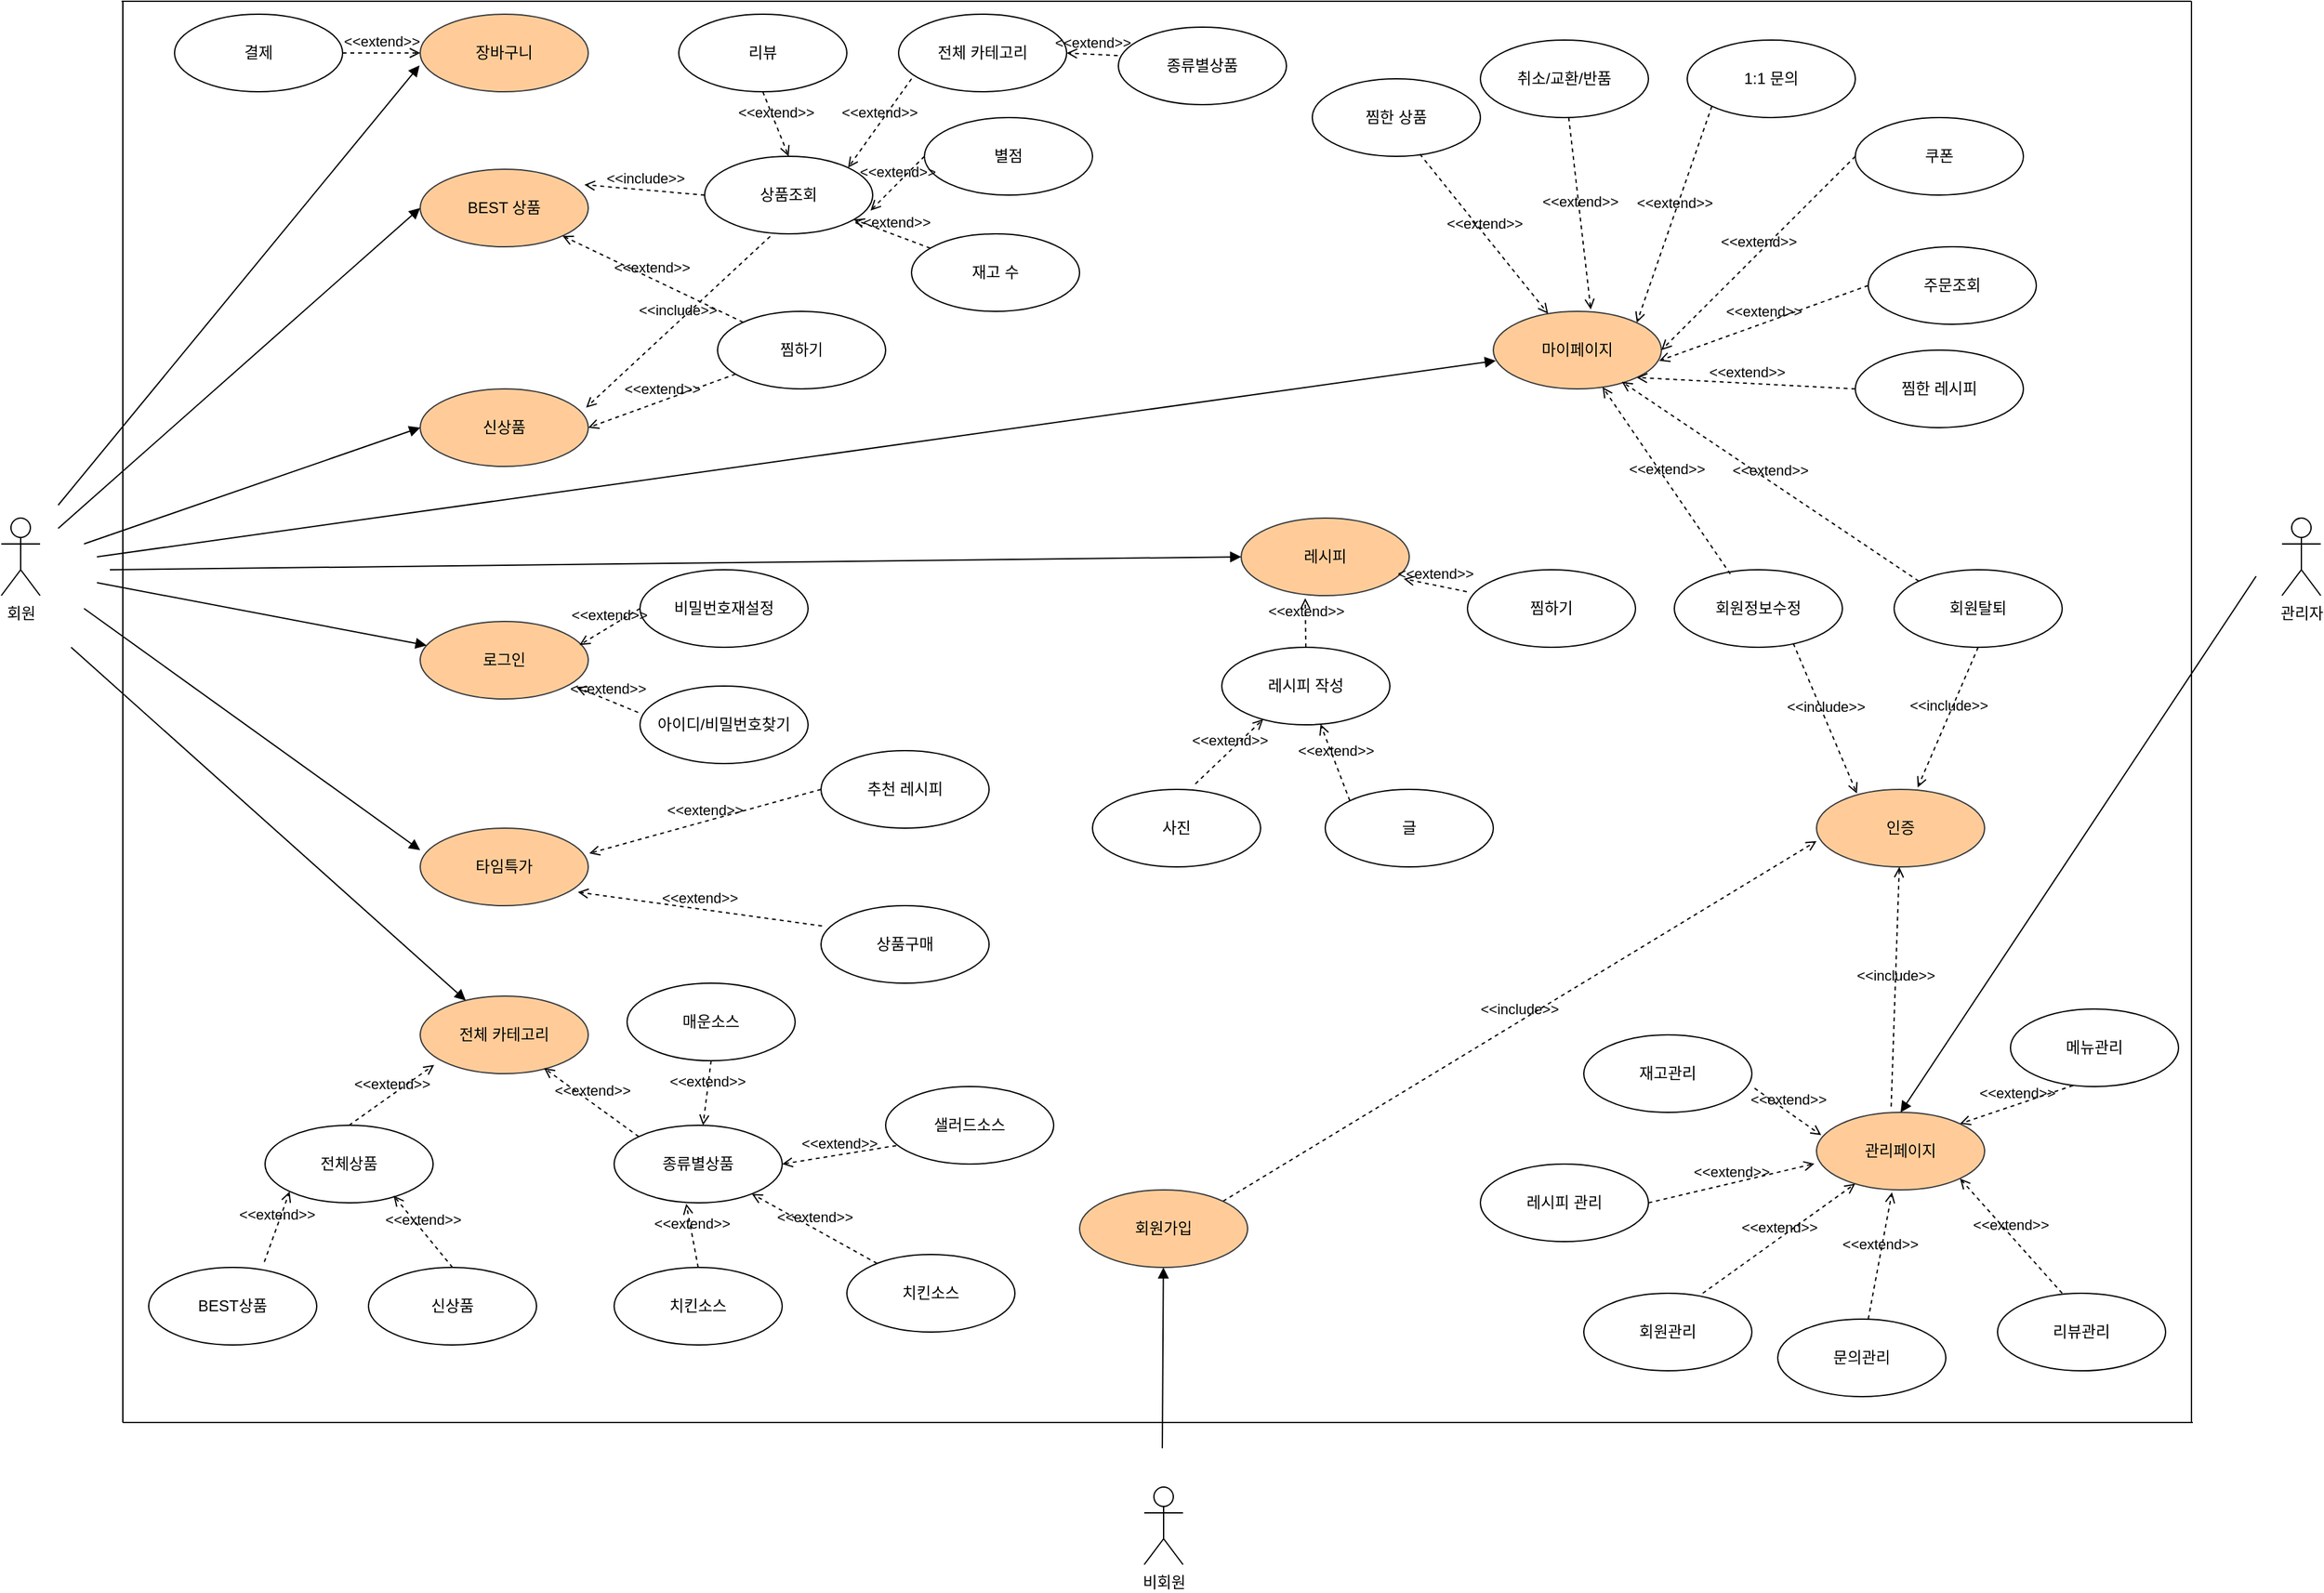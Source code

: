 <mxfile version="23.1.5" type="github">
  <diagram name="페이지-1" id="9ob2D2m0oYJiq9KtMYp7">
    <mxGraphModel dx="2093" dy="933" grid="1" gridSize="10" guides="1" tooltips="1" connect="1" arrows="1" fold="1" page="1" pageScale="1" pageWidth="2339" pageHeight="3300" math="0" shadow="0">
      <root>
        <mxCell id="0" />
        <mxCell id="1" parent="0" />
        <mxCell id="CmiY-KdzdTDGeGZKOpqu-1" value="회원&lt;div&gt;&lt;br/&gt;&lt;/div&gt;" style="shape=umlActor;verticalLabelPosition=bottom;verticalAlign=top;html=1;outlineConnect=0;" parent="1" vertex="1">
          <mxGeometry x="146" y="550" width="30" height="60" as="geometry" />
        </mxCell>
        <mxCell id="CmiY-KdzdTDGeGZKOpqu-4" value="관리자" style="shape=umlActor;verticalLabelPosition=bottom;verticalAlign=top;html=1;outlineConnect=0;" parent="1" vertex="1">
          <mxGeometry x="1910" y="550" width="30" height="60" as="geometry" />
        </mxCell>
        <mxCell id="CmiY-KdzdTDGeGZKOpqu-15" value="로그인" style="ellipse;whiteSpace=wrap;html=1;fillColor=#ffcc99;strokeColor=#36393d;" parent="1" vertex="1">
          <mxGeometry x="470" y="630" width="130" height="60" as="geometry" />
        </mxCell>
        <mxCell id="CmiY-KdzdTDGeGZKOpqu-17" value="타임특가" style="ellipse;whiteSpace=wrap;html=1;fillColor=#ffcc99;strokeColor=#36393d;" parent="1" vertex="1">
          <mxGeometry x="470" y="790" width="130" height="60" as="geometry" />
        </mxCell>
        <mxCell id="CmiY-KdzdTDGeGZKOpqu-18" value="전체 카테고리" style="ellipse;whiteSpace=wrap;html=1;fillColor=#ffcc99;strokeColor=#36393d;" parent="1" vertex="1">
          <mxGeometry x="470" y="920" width="130" height="60" as="geometry" />
        </mxCell>
        <mxCell id="CmiY-KdzdTDGeGZKOpqu-19" value="BEST 상품" style="ellipse;whiteSpace=wrap;html=1;fillColor=#ffcc99;strokeColor=#36393d;" parent="1" vertex="1">
          <mxGeometry x="470" y="280" width="130" height="60" as="geometry" />
        </mxCell>
        <mxCell id="CmiY-KdzdTDGeGZKOpqu-20" value="신상품" style="ellipse;whiteSpace=wrap;html=1;fillColor=#ffcc99;strokeColor=#36393d;" parent="1" vertex="1">
          <mxGeometry x="470" y="450" width="130" height="60" as="geometry" />
        </mxCell>
        <mxCell id="CmiY-KdzdTDGeGZKOpqu-23" value="아이디/비밀번호찾기" style="ellipse;whiteSpace=wrap;html=1;" parent="1" vertex="1">
          <mxGeometry x="640" y="680" width="130" height="60" as="geometry" />
        </mxCell>
        <mxCell id="CmiY-KdzdTDGeGZKOpqu-25" value="비밀번호재설정" style="ellipse;whiteSpace=wrap;html=1;" parent="1" vertex="1">
          <mxGeometry x="640" y="590" width="130" height="60" as="geometry" />
        </mxCell>
        <mxCell id="CmiY-KdzdTDGeGZKOpqu-29" value="" style="endArrow=none;html=1;rounded=0;" parent="1" edge="1">
          <mxGeometry width="50" height="50" relative="1" as="geometry">
            <mxPoint x="240" y="1250" as="sourcePoint" />
            <mxPoint x="240" y="150" as="targetPoint" />
          </mxGeometry>
        </mxCell>
        <mxCell id="CmiY-KdzdTDGeGZKOpqu-30" value="" style="endArrow=none;html=1;rounded=0;" parent="1" edge="1">
          <mxGeometry width="50" height="50" relative="1" as="geometry">
            <mxPoint x="239" y="150" as="sourcePoint" />
            <mxPoint x="1840" y="150" as="targetPoint" />
          </mxGeometry>
        </mxCell>
        <mxCell id="CmiY-KdzdTDGeGZKOpqu-31" value="" style="endArrow=none;html=1;rounded=0;" parent="1" edge="1">
          <mxGeometry width="50" height="50" relative="1" as="geometry">
            <mxPoint x="240" y="1250" as="sourcePoint" />
            <mxPoint x="1841" y="1250" as="targetPoint" />
          </mxGeometry>
        </mxCell>
        <mxCell id="CmiY-KdzdTDGeGZKOpqu-32" value="" style="endArrow=none;html=1;rounded=0;" parent="1" edge="1">
          <mxGeometry width="50" height="50" relative="1" as="geometry">
            <mxPoint x="1840" y="1250" as="sourcePoint" />
            <mxPoint x="1840" y="150" as="targetPoint" />
          </mxGeometry>
        </mxCell>
        <mxCell id="CmiY-KdzdTDGeGZKOpqu-44" value="" style="html=1;verticalAlign=bottom;labelBackgroundColor=none;endArrow=block;endFill=1;rounded=0;" parent="1" target="CmiY-KdzdTDGeGZKOpqu-15" edge="1">
          <mxGeometry width="160" relative="1" as="geometry">
            <mxPoint x="220" y="600" as="sourcePoint" />
            <mxPoint x="336" y="579.41" as="targetPoint" />
          </mxGeometry>
        </mxCell>
        <mxCell id="CmiY-KdzdTDGeGZKOpqu-45" value="&amp;lt;&amp;lt;extend&amp;gt;&amp;gt;" style="html=1;verticalAlign=bottom;labelBackgroundColor=none;endArrow=open;endFill=0;dashed=1;rounded=0;entryX=0.948;entryY=0.304;entryDx=0;entryDy=0;exitX=0;exitY=0.5;exitDx=0;exitDy=0;entryPerimeter=0;" parent="1" source="CmiY-KdzdTDGeGZKOpqu-25" target="CmiY-KdzdTDGeGZKOpqu-15" edge="1">
          <mxGeometry width="160" relative="1" as="geometry">
            <mxPoint x="730" y="560" as="sourcePoint" />
            <mxPoint x="600" y="450" as="targetPoint" />
          </mxGeometry>
        </mxCell>
        <mxCell id="CmiY-KdzdTDGeGZKOpqu-46" value="&amp;lt;&amp;lt;extend&amp;gt;&amp;gt;" style="html=1;verticalAlign=bottom;labelBackgroundColor=none;endArrow=open;endFill=0;dashed=1;rounded=0;exitX=-0.011;exitY=0.341;exitDx=0;exitDy=0;exitPerimeter=0;entryX=0.929;entryY=0.846;entryDx=0;entryDy=0;entryPerimeter=0;" parent="1" source="CmiY-KdzdTDGeGZKOpqu-23" target="CmiY-KdzdTDGeGZKOpqu-15" edge="1">
          <mxGeometry width="160" relative="1" as="geometry">
            <mxPoint x="770" y="610" as="sourcePoint" />
            <mxPoint x="600" y="600" as="targetPoint" />
          </mxGeometry>
        </mxCell>
        <mxCell id="CmiY-KdzdTDGeGZKOpqu-47" value="비회원" style="shape=umlActor;verticalLabelPosition=bottom;verticalAlign=top;html=1;outlineConnect=0;" parent="1" vertex="1">
          <mxGeometry x="1030" y="1300" width="30" height="60" as="geometry" />
        </mxCell>
        <mxCell id="CmiY-KdzdTDGeGZKOpqu-51" value="" style="html=1;verticalAlign=bottom;labelBackgroundColor=none;endArrow=block;endFill=1;rounded=0;" parent="1" source="CmiY-KdzdTDGeGZKOpqu-14" edge="1">
          <mxGeometry width="160" relative="1" as="geometry">
            <mxPoint x="1044" y="1270" as="sourcePoint" />
            <mxPoint x="1044" y="1080" as="targetPoint" />
          </mxGeometry>
        </mxCell>
        <mxCell id="CmiY-KdzdTDGeGZKOpqu-52" value="" style="html=1;verticalAlign=bottom;labelBackgroundColor=none;endArrow=block;endFill=1;rounded=0;" parent="1" target="CmiY-KdzdTDGeGZKOpqu-18" edge="1">
          <mxGeometry width="160" relative="1" as="geometry">
            <mxPoint x="200" y="650" as="sourcePoint" />
            <mxPoint x="400" y="610" as="targetPoint" />
          </mxGeometry>
        </mxCell>
        <mxCell id="CmiY-KdzdTDGeGZKOpqu-53" value="신상품" style="ellipse;whiteSpace=wrap;html=1;" parent="1" vertex="1">
          <mxGeometry x="430" y="1130" width="130" height="60" as="geometry" />
        </mxCell>
        <mxCell id="CmiY-KdzdTDGeGZKOpqu-55" value="종류별상품" style="ellipse;whiteSpace=wrap;html=1;" parent="1" vertex="1">
          <mxGeometry x="620" y="1020" width="130" height="60" as="geometry" />
        </mxCell>
        <mxCell id="CmiY-KdzdTDGeGZKOpqu-56" value="전체상품" style="ellipse;whiteSpace=wrap;html=1;" parent="1" vertex="1">
          <mxGeometry x="350" y="1020" width="130" height="60" as="geometry" />
        </mxCell>
        <mxCell id="CmiY-KdzdTDGeGZKOpqu-57" value="BEST상품" style="ellipse;whiteSpace=wrap;html=1;" parent="1" vertex="1">
          <mxGeometry x="260" y="1130" width="130" height="60" as="geometry" />
        </mxCell>
        <mxCell id="CmiY-KdzdTDGeGZKOpqu-69" value="매운소스" style="ellipse;whiteSpace=wrap;html=1;" parent="1" vertex="1">
          <mxGeometry x="630" y="910" width="130" height="60" as="geometry" />
        </mxCell>
        <mxCell id="CmiY-KdzdTDGeGZKOpqu-70" value="샐러드소스" style="ellipse;whiteSpace=wrap;html=1;" parent="1" vertex="1">
          <mxGeometry x="830" y="990" width="130" height="60" as="geometry" />
        </mxCell>
        <mxCell id="CmiY-KdzdTDGeGZKOpqu-71" value="치킨소스" style="ellipse;whiteSpace=wrap;html=1;" parent="1" vertex="1">
          <mxGeometry x="620" y="1130" width="130" height="60" as="geometry" />
        </mxCell>
        <mxCell id="CmiY-KdzdTDGeGZKOpqu-76" value="레시피" style="ellipse;whiteSpace=wrap;html=1;fillColor=#ffcc99;strokeColor=#36393d;" parent="1" vertex="1">
          <mxGeometry x="1105" y="550" width="130" height="60" as="geometry" />
        </mxCell>
        <mxCell id="CmiY-KdzdTDGeGZKOpqu-77" value="장바구니" style="ellipse;whiteSpace=wrap;html=1;fillColor=#ffcc99;strokeColor=#36393d;" parent="1" vertex="1">
          <mxGeometry x="470" y="160" width="130" height="60" as="geometry" />
        </mxCell>
        <mxCell id="CmiY-KdzdTDGeGZKOpqu-78" value="관리페이지" style="ellipse;whiteSpace=wrap;html=1;fillColor=#ffcc99;strokeColor=#36393d;" parent="1" vertex="1">
          <mxGeometry x="1550" y="1010" width="130" height="60" as="geometry" />
        </mxCell>
        <mxCell id="CmiY-KdzdTDGeGZKOpqu-79" value="" style="html=1;verticalAlign=bottom;labelBackgroundColor=none;endArrow=block;endFill=1;rounded=0;entryX=-0.004;entryY=0.661;entryDx=0;entryDy=0;entryPerimeter=0;" parent="1" target="CmiY-KdzdTDGeGZKOpqu-77" edge="1">
          <mxGeometry width="160" relative="1" as="geometry">
            <mxPoint x="190" y="540" as="sourcePoint" />
            <mxPoint x="390" y="532" as="targetPoint" />
          </mxGeometry>
        </mxCell>
        <mxCell id="CmiY-KdzdTDGeGZKOpqu-80" value="결제" style="ellipse;whiteSpace=wrap;html=1;" parent="1" vertex="1">
          <mxGeometry x="280" y="160" width="130" height="60" as="geometry" />
        </mxCell>
        <mxCell id="CmiY-KdzdTDGeGZKOpqu-88" value="" style="html=1;verticalAlign=bottom;labelBackgroundColor=none;endArrow=block;endFill=1;rounded=0;entryX=0;entryY=0.5;entryDx=0;entryDy=0;" parent="1" target="CmiY-KdzdTDGeGZKOpqu-19" edge="1">
          <mxGeometry width="160" relative="1" as="geometry">
            <mxPoint x="190" y="558" as="sourcePoint" />
            <mxPoint x="390" y="550" as="targetPoint" />
          </mxGeometry>
        </mxCell>
        <mxCell id="CmiY-KdzdTDGeGZKOpqu-89" value="" style="html=1;verticalAlign=bottom;labelBackgroundColor=none;endArrow=block;endFill=1;rounded=0;entryX=0;entryY=0.5;entryDx=0;entryDy=0;" parent="1" target="CmiY-KdzdTDGeGZKOpqu-20" edge="1">
          <mxGeometry width="160" relative="1" as="geometry">
            <mxPoint x="210" y="570" as="sourcePoint" />
            <mxPoint x="990" y="640" as="targetPoint" />
          </mxGeometry>
        </mxCell>
        <mxCell id="CmiY-KdzdTDGeGZKOpqu-91" value="리뷰" style="ellipse;whiteSpace=wrap;html=1;" parent="1" vertex="1">
          <mxGeometry x="670" y="160" width="130" height="60" as="geometry" />
        </mxCell>
        <mxCell id="CmiY-KdzdTDGeGZKOpqu-92" value="별점" style="ellipse;whiteSpace=wrap;html=1;" parent="1" vertex="1">
          <mxGeometry x="860" y="240" width="130" height="60" as="geometry" />
        </mxCell>
        <mxCell id="CmiY-KdzdTDGeGZKOpqu-95" value="상품조회" style="ellipse;whiteSpace=wrap;html=1;" parent="1" vertex="1">
          <mxGeometry x="690" y="270" width="130" height="60" as="geometry" />
        </mxCell>
        <mxCell id="CmiY-KdzdTDGeGZKOpqu-112" value="상품구매" style="ellipse;whiteSpace=wrap;html=1;" parent="1" vertex="1">
          <mxGeometry x="780" y="850" width="130" height="60" as="geometry" />
        </mxCell>
        <mxCell id="CmiY-KdzdTDGeGZKOpqu-113" value="추천 레시피" style="ellipse;whiteSpace=wrap;html=1;" parent="1" vertex="1">
          <mxGeometry x="780" y="730" width="130" height="60" as="geometry" />
        </mxCell>
        <mxCell id="CmiY-KdzdTDGeGZKOpqu-115" value="&amp;lt;&amp;lt;extend&amp;gt;&amp;gt;" style="html=1;verticalAlign=bottom;labelBackgroundColor=none;endArrow=open;endFill=0;dashed=1;rounded=0;entryX=1.006;entryY=0.325;entryDx=0;entryDy=0;exitX=0;exitY=0.5;exitDx=0;exitDy=0;entryPerimeter=0;" parent="1" source="CmiY-KdzdTDGeGZKOpqu-113" target="CmiY-KdzdTDGeGZKOpqu-17" edge="1">
          <mxGeometry width="160" relative="1" as="geometry">
            <mxPoint x="1450" y="860" as="sourcePoint" />
            <mxPoint x="1610" y="860" as="targetPoint" />
          </mxGeometry>
        </mxCell>
        <mxCell id="CmiY-KdzdTDGeGZKOpqu-116" value="&amp;lt;&amp;lt;extend&amp;gt;&amp;gt;" style="html=1;verticalAlign=bottom;labelBackgroundColor=none;endArrow=open;endFill=0;dashed=1;rounded=0;entryX=0.938;entryY=0.825;entryDx=0;entryDy=0;exitX=0.006;exitY=0.262;exitDx=0;exitDy=0;entryPerimeter=0;exitPerimeter=0;" parent="1" source="CmiY-KdzdTDGeGZKOpqu-112" target="CmiY-KdzdTDGeGZKOpqu-17" edge="1">
          <mxGeometry width="160" relative="1" as="geometry">
            <mxPoint x="1340" y="920" as="sourcePoint" />
            <mxPoint x="1500" y="920" as="targetPoint" />
          </mxGeometry>
        </mxCell>
        <mxCell id="CmiY-KdzdTDGeGZKOpqu-117" value="" style="html=1;verticalAlign=bottom;labelBackgroundColor=none;endArrow=block;endFill=1;rounded=0;entryX=0;entryY=0.283;entryDx=0;entryDy=0;entryPerimeter=0;" parent="1" target="CmiY-KdzdTDGeGZKOpqu-17" edge="1">
          <mxGeometry width="160" relative="1" as="geometry">
            <mxPoint x="210" y="620" as="sourcePoint" />
            <mxPoint x="535" y="816" as="targetPoint" />
          </mxGeometry>
        </mxCell>
        <mxCell id="CmiY-KdzdTDGeGZKOpqu-118" value="마이페이지" style="ellipse;whiteSpace=wrap;html=1;fillColor=#ffcc99;strokeColor=#36393d;" parent="1" vertex="1">
          <mxGeometry x="1300" y="390" width="130" height="60" as="geometry" />
        </mxCell>
        <mxCell id="CmiY-KdzdTDGeGZKOpqu-119" value="찜한 상품" style="ellipse;whiteSpace=wrap;html=1;" parent="1" vertex="1">
          <mxGeometry x="1160" y="210" width="130" height="60" as="geometry" />
        </mxCell>
        <mxCell id="CmiY-KdzdTDGeGZKOpqu-120" value="회원정보수정" style="ellipse;whiteSpace=wrap;html=1;" parent="1" vertex="1">
          <mxGeometry x="1440" y="590" width="130" height="60" as="geometry" />
        </mxCell>
        <mxCell id="CmiY-KdzdTDGeGZKOpqu-121" value="회원탈퇴" style="ellipse;whiteSpace=wrap;html=1;" parent="1" vertex="1">
          <mxGeometry x="1610" y="590" width="130" height="60" as="geometry" />
        </mxCell>
        <mxCell id="CmiY-KdzdTDGeGZKOpqu-122" value="1:1 문의" style="ellipse;whiteSpace=wrap;html=1;" parent="1" vertex="1">
          <mxGeometry x="1450" y="180" width="130" height="60" as="geometry" />
        </mxCell>
        <mxCell id="CmiY-KdzdTDGeGZKOpqu-123" value="취소/교환/반품" style="ellipse;whiteSpace=wrap;html=1;" parent="1" vertex="1">
          <mxGeometry x="1290" y="180" width="130" height="60" as="geometry" />
        </mxCell>
        <mxCell id="CmiY-KdzdTDGeGZKOpqu-125" value="&amp;lt;&amp;lt;extend&amp;gt;&amp;gt;" style="html=1;verticalAlign=bottom;labelBackgroundColor=none;endArrow=open;endFill=0;dashed=1;rounded=0;exitX=0.333;exitY=0.054;exitDx=0;exitDy=0;exitPerimeter=0;" parent="1" source="CmiY-KdzdTDGeGZKOpqu-120" target="CmiY-KdzdTDGeGZKOpqu-118" edge="1">
          <mxGeometry width="160" relative="1" as="geometry">
            <mxPoint x="1550" y="319.52" as="sourcePoint" />
            <mxPoint x="1650" y="319.52" as="targetPoint" />
          </mxGeometry>
        </mxCell>
        <mxCell id="CmiY-KdzdTDGeGZKOpqu-127" value="&amp;lt;&amp;lt;extend&amp;gt;&amp;gt;" style="html=1;verticalAlign=bottom;labelBackgroundColor=none;endArrow=open;endFill=0;dashed=1;rounded=0;entryX=0.765;entryY=0.908;entryDx=0;entryDy=0;exitX=0;exitY=0;exitDx=0;exitDy=0;entryPerimeter=0;" parent="1" source="CmiY-KdzdTDGeGZKOpqu-121" target="CmiY-KdzdTDGeGZKOpqu-118" edge="1">
          <mxGeometry width="160" relative="1" as="geometry">
            <mxPoint x="1630" y="370" as="sourcePoint" />
            <mxPoint x="1730" y="370" as="targetPoint" />
          </mxGeometry>
        </mxCell>
        <mxCell id="CmiY-KdzdTDGeGZKOpqu-128" value="&amp;lt;&amp;lt;extend&amp;gt;&amp;gt;" style="html=1;verticalAlign=bottom;labelBackgroundColor=none;endArrow=open;endFill=0;dashed=1;rounded=0;entryX=1;entryY=0;entryDx=0;entryDy=0;exitX=0;exitY=1;exitDx=0;exitDy=0;" parent="1" source="CmiY-KdzdTDGeGZKOpqu-122" target="CmiY-KdzdTDGeGZKOpqu-118" edge="1">
          <mxGeometry width="160" relative="1" as="geometry">
            <mxPoint x="1700" y="320" as="sourcePoint" />
            <mxPoint x="1800" y="319.52" as="targetPoint" />
          </mxGeometry>
        </mxCell>
        <mxCell id="CmiY-KdzdTDGeGZKOpqu-129" value="&amp;lt;&amp;lt;extend&amp;gt;&amp;gt;" style="html=1;verticalAlign=bottom;labelBackgroundColor=none;endArrow=open;endFill=0;dashed=1;rounded=0;exitX=0.64;exitY=0.971;exitDx=0;exitDy=0;exitPerimeter=0;" parent="1" source="CmiY-KdzdTDGeGZKOpqu-119" target="CmiY-KdzdTDGeGZKOpqu-118" edge="1">
          <mxGeometry x="0.009" width="160" relative="1" as="geometry">
            <mxPoint x="1300" y="200" as="sourcePoint" />
            <mxPoint x="1630" y="210" as="targetPoint" />
            <mxPoint as="offset" />
          </mxGeometry>
        </mxCell>
        <mxCell id="CmiY-KdzdTDGeGZKOpqu-130" value="&amp;lt;&amp;lt;extend&amp;gt;&amp;gt;" style="html=1;verticalAlign=bottom;labelBackgroundColor=none;endArrow=open;endFill=0;dashed=1;rounded=0;entryX=0.58;entryY=-0.024;entryDx=0;entryDy=0;entryPerimeter=0;" parent="1" source="CmiY-KdzdTDGeGZKOpqu-123" target="CmiY-KdzdTDGeGZKOpqu-118" edge="1">
          <mxGeometry width="160" relative="1" as="geometry">
            <mxPoint x="1670" y="189.52" as="sourcePoint" />
            <mxPoint x="1770" y="189.52" as="targetPoint" />
          </mxGeometry>
        </mxCell>
        <mxCell id="CmiY-KdzdTDGeGZKOpqu-131" value="인증" style="ellipse;whiteSpace=wrap;html=1;fillColor=#ffcc99;strokeColor=#36393d;" parent="1" vertex="1">
          <mxGeometry x="1550" y="760" width="130" height="60" as="geometry" />
        </mxCell>
        <mxCell id="CmiY-KdzdTDGeGZKOpqu-132" value="&amp;lt;&amp;lt;include&amp;gt;&amp;gt;" style="html=1;verticalAlign=bottom;labelBackgroundColor=none;endArrow=open;endFill=0;dashed=1;rounded=0;entryX=0;entryY=0.667;entryDx=0;entryDy=0;entryPerimeter=0;exitX=1;exitY=0;exitDx=0;exitDy=0;" parent="1" source="CmiY-KdzdTDGeGZKOpqu-14" target="CmiY-KdzdTDGeGZKOpqu-131" edge="1">
          <mxGeometry width="160" relative="1" as="geometry">
            <mxPoint x="1110" y="1038.82" as="sourcePoint" />
            <mxPoint x="1270" y="1038.82" as="targetPoint" />
          </mxGeometry>
        </mxCell>
        <mxCell id="CmiY-KdzdTDGeGZKOpqu-133" value="&amp;lt;&amp;lt;include&amp;gt;&amp;gt;" style="html=1;verticalAlign=bottom;labelBackgroundColor=none;endArrow=open;endFill=0;dashed=1;rounded=0;exitX=0.708;exitY=0.95;exitDx=0;exitDy=0;entryX=0.24;entryY=0.053;entryDx=0;entryDy=0;entryPerimeter=0;exitPerimeter=0;" parent="1" source="CmiY-KdzdTDGeGZKOpqu-120" target="CmiY-KdzdTDGeGZKOpqu-131" edge="1">
          <mxGeometry x="0.0" width="160" relative="1" as="geometry">
            <mxPoint x="1590" y="590" as="sourcePoint" />
            <mxPoint x="1570" y="580" as="targetPoint" />
            <mxPoint as="offset" />
          </mxGeometry>
        </mxCell>
        <mxCell id="CmiY-KdzdTDGeGZKOpqu-134" value="&amp;lt;&amp;lt;include&amp;gt;&amp;gt;" style="html=1;verticalAlign=bottom;labelBackgroundColor=none;endArrow=open;endFill=0;dashed=1;rounded=0;exitX=0.5;exitY=1;exitDx=0;exitDy=0;entryX=0.602;entryY=-0.025;entryDx=0;entryDy=0;entryPerimeter=0;" parent="1" source="CmiY-KdzdTDGeGZKOpqu-121" target="CmiY-KdzdTDGeGZKOpqu-131" edge="1">
          <mxGeometry width="160" relative="1" as="geometry">
            <mxPoint x="1560" y="920" as="sourcePoint" />
            <mxPoint x="1570" y="580" as="targetPoint" />
          </mxGeometry>
        </mxCell>
        <mxCell id="CmiY-KdzdTDGeGZKOpqu-135" value="&amp;lt;&amp;lt;include&amp;gt;&amp;gt;" style="html=1;verticalAlign=bottom;labelBackgroundColor=none;endArrow=open;endFill=0;dashed=1;rounded=0;exitX=0.444;exitY=-0.075;exitDx=0;exitDy=0;exitPerimeter=0;" parent="1" source="CmiY-KdzdTDGeGZKOpqu-78" target="CmiY-KdzdTDGeGZKOpqu-131" edge="1">
          <mxGeometry width="160" relative="1" as="geometry">
            <mxPoint x="1507" y="916" as="sourcePoint" />
            <mxPoint x="1450" y="1164" as="targetPoint" />
          </mxGeometry>
        </mxCell>
        <mxCell id="CmiY-KdzdTDGeGZKOpqu-138" value="레시피 작성" style="ellipse;whiteSpace=wrap;html=1;" parent="1" vertex="1">
          <mxGeometry x="1090" y="650" width="130" height="60" as="geometry" />
        </mxCell>
        <mxCell id="CmiY-KdzdTDGeGZKOpqu-139" value="회원관리" style="ellipse;whiteSpace=wrap;html=1;" parent="1" vertex="1">
          <mxGeometry x="1370" y="1150" width="130" height="60" as="geometry" />
        </mxCell>
        <mxCell id="CmiY-KdzdTDGeGZKOpqu-143" value="문의관리" style="ellipse;whiteSpace=wrap;html=1;" parent="1" vertex="1">
          <mxGeometry x="1520" y="1170" width="130" height="60" as="geometry" />
        </mxCell>
        <mxCell id="CmiY-KdzdTDGeGZKOpqu-144" value="레시피 관리" style="ellipse;whiteSpace=wrap;html=1;" parent="1" vertex="1">
          <mxGeometry x="1290" y="1050" width="130" height="60" as="geometry" />
        </mxCell>
        <mxCell id="CmiY-KdzdTDGeGZKOpqu-145" value="리뷰관리" style="ellipse;whiteSpace=wrap;html=1;" parent="1" vertex="1">
          <mxGeometry x="1690" y="1150" width="130" height="60" as="geometry" />
        </mxCell>
        <mxCell id="CmiY-KdzdTDGeGZKOpqu-146" value="메뉴관리" style="ellipse;whiteSpace=wrap;html=1;" parent="1" vertex="1">
          <mxGeometry x="1700" y="930" width="130" height="60" as="geometry" />
        </mxCell>
        <mxCell id="CmiY-KdzdTDGeGZKOpqu-147" value="재고관리" style="ellipse;whiteSpace=wrap;html=1;" parent="1" vertex="1">
          <mxGeometry x="1370" y="950" width="130" height="60" as="geometry" />
        </mxCell>
        <mxCell id="CmiY-KdzdTDGeGZKOpqu-151" value="&amp;lt;&amp;lt;extend&amp;gt;&amp;gt;" style="html=1;verticalAlign=bottom;labelBackgroundColor=none;endArrow=open;endFill=0;dashed=1;rounded=0;entryX=0.028;entryY=0.294;entryDx=0;entryDy=0;exitX=1.016;exitY=0.689;exitDx=0;exitDy=0;exitPerimeter=0;entryPerimeter=0;" parent="1" source="CmiY-KdzdTDGeGZKOpqu-147" target="CmiY-KdzdTDGeGZKOpqu-78" edge="1">
          <mxGeometry width="160" relative="1" as="geometry">
            <mxPoint x="1570" y="1000" as="sourcePoint" />
            <mxPoint x="1610" y="900" as="targetPoint" />
          </mxGeometry>
        </mxCell>
        <mxCell id="CmiY-KdzdTDGeGZKOpqu-153" value="&amp;lt;&amp;lt;extend&amp;gt;&amp;gt;" style="html=1;verticalAlign=bottom;labelBackgroundColor=none;endArrow=open;endFill=0;dashed=1;rounded=0;entryX=-0.013;entryY=0.662;entryDx=0;entryDy=0;entryPerimeter=0;exitX=1;exitY=0.5;exitDx=0;exitDy=0;" parent="1" source="CmiY-KdzdTDGeGZKOpqu-144" target="CmiY-KdzdTDGeGZKOpqu-78" edge="1">
          <mxGeometry width="160" relative="1" as="geometry">
            <mxPoint x="1450" y="1080" as="sourcePoint" />
            <mxPoint x="1460" y="980" as="targetPoint" />
          </mxGeometry>
        </mxCell>
        <mxCell id="CmiY-KdzdTDGeGZKOpqu-155" value="&amp;lt;&amp;lt;extend&amp;gt;&amp;gt;" style="html=1;verticalAlign=bottom;labelBackgroundColor=none;endArrow=open;endFill=0;dashed=1;rounded=0;exitX=1;exitY=0.5;exitDx=0;exitDy=0;" parent="1" target="CmiY-KdzdTDGeGZKOpqu-78" edge="1">
          <mxGeometry width="160" relative="1" as="geometry">
            <mxPoint x="1462" y="1150" as="sourcePoint" />
            <mxPoint x="1620" y="1120" as="targetPoint" />
          </mxGeometry>
        </mxCell>
        <mxCell id="CmiY-KdzdTDGeGZKOpqu-156" value="&amp;lt;&amp;lt;extend&amp;gt;&amp;gt;" style="html=1;verticalAlign=bottom;labelBackgroundColor=none;endArrow=open;endFill=0;dashed=1;rounded=0;entryX=0.449;entryY=1.031;entryDx=0;entryDy=0;entryPerimeter=0;exitX=1;exitY=0.5;exitDx=0;exitDy=0;" parent="1" target="CmiY-KdzdTDGeGZKOpqu-78" edge="1">
          <mxGeometry width="160" relative="1" as="geometry">
            <mxPoint x="1590" y="1170" as="sourcePoint" />
            <mxPoint x="1748" y="1140" as="targetPoint" />
          </mxGeometry>
        </mxCell>
        <mxCell id="CmiY-KdzdTDGeGZKOpqu-157" value="&amp;lt;&amp;lt;extend&amp;gt;&amp;gt;" style="html=1;verticalAlign=bottom;labelBackgroundColor=none;endArrow=open;endFill=0;dashed=1;rounded=0;entryX=1;entryY=1;entryDx=0;entryDy=0;exitX=1;exitY=0.5;exitDx=0;exitDy=0;" parent="1" target="CmiY-KdzdTDGeGZKOpqu-78" edge="1">
          <mxGeometry width="160" relative="1" as="geometry">
            <mxPoint x="1740" y="1150" as="sourcePoint" />
            <mxPoint x="1898" y="1120" as="targetPoint" />
          </mxGeometry>
        </mxCell>
        <mxCell id="CmiY-KdzdTDGeGZKOpqu-158" value="&amp;lt;&amp;lt;extend&amp;gt;&amp;gt;" style="html=1;verticalAlign=bottom;labelBackgroundColor=none;endArrow=open;endFill=0;dashed=1;rounded=0;entryX=1;entryY=0;entryDx=0;entryDy=0;exitX=0.372;exitY=0.987;exitDx=0;exitDy=0;exitPerimeter=0;" parent="1" source="CmiY-KdzdTDGeGZKOpqu-146" target="CmiY-KdzdTDGeGZKOpqu-78" edge="1">
          <mxGeometry width="160" relative="1" as="geometry">
            <mxPoint x="1750" y="950" as="sourcePoint" />
            <mxPoint x="1908" y="920" as="targetPoint" />
          </mxGeometry>
        </mxCell>
        <mxCell id="CmiY-KdzdTDGeGZKOpqu-159" value="" style="html=1;verticalAlign=bottom;labelBackgroundColor=none;endArrow=block;endFill=1;rounded=0;entryX=0.5;entryY=0;entryDx=0;entryDy=0;" parent="1" target="CmiY-KdzdTDGeGZKOpqu-78" edge="1">
          <mxGeometry width="160" relative="1" as="geometry">
            <mxPoint x="1890" y="595" as="sourcePoint" />
            <mxPoint x="1730" y="685" as="targetPoint" />
          </mxGeometry>
        </mxCell>
        <mxCell id="QyeWWSXUyC7ifUGRTgN5-3" value="치킨소스" style="ellipse;whiteSpace=wrap;html=1;" parent="1" vertex="1">
          <mxGeometry x="800" y="1120" width="130" height="60" as="geometry" />
        </mxCell>
        <mxCell id="QyeWWSXUyC7ifUGRTgN5-7" value="&amp;lt;&amp;lt;extend&amp;gt;&amp;gt;" style="html=1;verticalAlign=bottom;labelBackgroundColor=none;endArrow=open;endFill=0;dashed=1;rounded=0;exitX=0.5;exitY=0;exitDx=0;exitDy=0;entryX=0.765;entryY=0.908;entryDx=0;entryDy=0;entryPerimeter=0;" parent="1" source="CmiY-KdzdTDGeGZKOpqu-53" target="CmiY-KdzdTDGeGZKOpqu-56" edge="1">
          <mxGeometry width="160" relative="1" as="geometry">
            <mxPoint x="469" y="1020" as="sourcePoint" />
            <mxPoint x="481" y="1001" as="targetPoint" />
          </mxGeometry>
        </mxCell>
        <mxCell id="QyeWWSXUyC7ifUGRTgN5-8" value="&amp;lt;&amp;lt;extend&amp;gt;&amp;gt;" style="html=1;verticalAlign=bottom;labelBackgroundColor=none;endArrow=open;endFill=0;dashed=1;rounded=0;entryX=0;entryY=1;entryDx=0;entryDy=0;exitX=0.688;exitY=-0.071;exitDx=0;exitDy=0;exitPerimeter=0;" parent="1" source="CmiY-KdzdTDGeGZKOpqu-57" target="CmiY-KdzdTDGeGZKOpqu-56" edge="1">
          <mxGeometry width="160" relative="1" as="geometry">
            <mxPoint x="300" y="970" as="sourcePoint" />
            <mxPoint x="210" y="790" as="targetPoint" />
          </mxGeometry>
        </mxCell>
        <mxCell id="QyeWWSXUyC7ifUGRTgN5-9" value="&amp;lt;&amp;lt;extend&amp;gt;&amp;gt;" style="html=1;verticalAlign=bottom;labelBackgroundColor=none;endArrow=open;endFill=0;dashed=1;rounded=0;exitX=0.5;exitY=0;exitDx=0;exitDy=0;entryX=0.083;entryY=0.887;entryDx=0;entryDy=0;entryPerimeter=0;" parent="1" source="CmiY-KdzdTDGeGZKOpqu-56" target="CmiY-KdzdTDGeGZKOpqu-18" edge="1">
          <mxGeometry width="160" relative="1" as="geometry">
            <mxPoint x="449" y="1015" as="sourcePoint" />
            <mxPoint x="470" y="870" as="targetPoint" />
          </mxGeometry>
        </mxCell>
        <mxCell id="QyeWWSXUyC7ifUGRTgN5-10" value="&amp;lt;&amp;lt;extend&amp;gt;&amp;gt;" style="html=1;verticalAlign=bottom;labelBackgroundColor=none;endArrow=open;endFill=0;dashed=1;rounded=0;entryX=0.737;entryY=0.929;entryDx=0;entryDy=0;exitX=0;exitY=0;exitDx=0;exitDy=0;entryPerimeter=0;" parent="1" source="CmiY-KdzdTDGeGZKOpqu-55" target="CmiY-KdzdTDGeGZKOpqu-18" edge="1">
          <mxGeometry width="160" relative="1" as="geometry">
            <mxPoint x="740" y="970" as="sourcePoint" />
            <mxPoint x="511" y="940" as="targetPoint" />
          </mxGeometry>
        </mxCell>
        <mxCell id="QyeWWSXUyC7ifUGRTgN5-11" value="&amp;lt;&amp;lt;extend&amp;gt;&amp;gt;" style="html=1;verticalAlign=bottom;labelBackgroundColor=none;endArrow=open;endFill=0;dashed=1;rounded=0;entryX=0.429;entryY=1.012;entryDx=0;entryDy=0;exitX=0.5;exitY=0;exitDx=0;exitDy=0;entryPerimeter=0;" parent="1" source="CmiY-KdzdTDGeGZKOpqu-71" target="CmiY-KdzdTDGeGZKOpqu-55" edge="1">
          <mxGeometry width="160" relative="1" as="geometry">
            <mxPoint x="740" y="980" as="sourcePoint" />
            <mxPoint x="511" y="950" as="targetPoint" />
          </mxGeometry>
        </mxCell>
        <mxCell id="QyeWWSXUyC7ifUGRTgN5-12" value="&amp;lt;&amp;lt;extend&amp;gt;&amp;gt;" style="html=1;verticalAlign=bottom;labelBackgroundColor=none;endArrow=open;endFill=0;dashed=1;rounded=0;exitX=0.5;exitY=1;exitDx=0;exitDy=0;" parent="1" source="CmiY-KdzdTDGeGZKOpqu-69" target="CmiY-KdzdTDGeGZKOpqu-55" edge="1">
          <mxGeometry width="160" relative="1" as="geometry">
            <mxPoint x="769" y="820" as="sourcePoint" />
            <mxPoint x="540" y="790" as="targetPoint" />
          </mxGeometry>
        </mxCell>
        <mxCell id="QyeWWSXUyC7ifUGRTgN5-14" value="&amp;lt;&amp;lt;extend&amp;gt;&amp;gt;" style="html=1;verticalAlign=bottom;labelBackgroundColor=none;endArrow=open;endFill=0;dashed=1;rounded=0;" parent="1" source="QyeWWSXUyC7ifUGRTgN5-3" target="CmiY-KdzdTDGeGZKOpqu-55" edge="1">
          <mxGeometry width="160" relative="1" as="geometry">
            <mxPoint x="899" y="700" as="sourcePoint" />
            <mxPoint x="670" y="670" as="targetPoint" />
          </mxGeometry>
        </mxCell>
        <mxCell id="QyeWWSXUyC7ifUGRTgN5-15" value="&amp;lt;&amp;lt;extend&amp;gt;&amp;gt;" style="html=1;verticalAlign=bottom;labelBackgroundColor=none;endArrow=open;endFill=0;dashed=1;rounded=0;exitX=0.063;exitY=0.762;exitDx=0;exitDy=0;exitPerimeter=0;entryX=1;entryY=0.5;entryDx=0;entryDy=0;" parent="1" source="CmiY-KdzdTDGeGZKOpqu-70" target="CmiY-KdzdTDGeGZKOpqu-55" edge="1">
          <mxGeometry width="160" relative="1" as="geometry">
            <mxPoint x="813" y="886.5" as="sourcePoint" />
            <mxPoint x="750" y="893.5" as="targetPoint" />
          </mxGeometry>
        </mxCell>
        <mxCell id="QyeWWSXUyC7ifUGRTgN5-16" value="" style="html=1;verticalAlign=bottom;labelBackgroundColor=none;endArrow=block;endFill=1;rounded=0;" parent="1" target="CmiY-KdzdTDGeGZKOpqu-14" edge="1">
          <mxGeometry width="160" relative="1" as="geometry">
            <mxPoint x="1044" y="1270" as="sourcePoint" />
            <mxPoint x="1044" y="1080" as="targetPoint" />
          </mxGeometry>
        </mxCell>
        <mxCell id="CmiY-KdzdTDGeGZKOpqu-14" value="회원가입" style="ellipse;whiteSpace=wrap;html=1;fillColor=#ffcc99;strokeColor=#36393d;" parent="1" vertex="1">
          <mxGeometry x="980" y="1070" width="130" height="60" as="geometry" />
        </mxCell>
        <mxCell id="QyeWWSXUyC7ifUGRTgN5-18" value="" style="html=1;verticalAlign=bottom;labelBackgroundColor=none;endArrow=block;endFill=1;rounded=0;entryX=0.015;entryY=0.637;entryDx=0;entryDy=0;entryPerimeter=0;" parent="1" target="CmiY-KdzdTDGeGZKOpqu-118" edge="1">
          <mxGeometry width="160" relative="1" as="geometry">
            <mxPoint x="220" y="580" as="sourcePoint" />
            <mxPoint x="1230" y="370" as="targetPoint" />
          </mxGeometry>
        </mxCell>
        <mxCell id="QyeWWSXUyC7ifUGRTgN5-19" value="&amp;lt;&amp;lt;extend&amp;gt;&amp;gt;" style="html=1;verticalAlign=bottom;labelBackgroundColor=none;endArrow=open;endFill=0;dashed=1;rounded=0;entryX=0;entryY=0.5;entryDx=0;entryDy=0;exitX=1;exitY=0.5;exitDx=0;exitDy=0;" parent="1" source="CmiY-KdzdTDGeGZKOpqu-80" target="CmiY-KdzdTDGeGZKOpqu-77" edge="1">
          <mxGeometry width="160" relative="1" as="geometry">
            <mxPoint x="579" y="250" as="sourcePoint" />
            <mxPoint x="431" y="340" as="targetPoint" />
          </mxGeometry>
        </mxCell>
        <mxCell id="QyeWWSXUyC7ifUGRTgN5-22" value="&amp;lt;&amp;lt;include&amp;gt;&amp;gt;" style="html=1;verticalAlign=bottom;labelBackgroundColor=none;endArrow=open;endFill=0;dashed=1;rounded=0;exitX=0;exitY=0.5;exitDx=0;exitDy=0;entryX=0.977;entryY=0.2;entryDx=0;entryDy=0;entryPerimeter=0;" parent="1" source="CmiY-KdzdTDGeGZKOpqu-95" target="CmiY-KdzdTDGeGZKOpqu-19" edge="1">
          <mxGeometry x="0.0" width="160" relative="1" as="geometry">
            <mxPoint x="660" y="250" as="sourcePoint" />
            <mxPoint x="726" y="573" as="targetPoint" />
            <mxPoint as="offset" />
          </mxGeometry>
        </mxCell>
        <mxCell id="QyeWWSXUyC7ifUGRTgN5-23" value="&amp;lt;&amp;lt;extend&amp;gt;&amp;gt;" style="html=1;verticalAlign=bottom;labelBackgroundColor=none;endArrow=open;endFill=0;dashed=1;rounded=0;entryX=0.987;entryY=0.7;entryDx=0;entryDy=0;entryPerimeter=0;exitX=0;exitY=0.5;exitDx=0;exitDy=0;" parent="1" source="CmiY-KdzdTDGeGZKOpqu-92" target="CmiY-KdzdTDGeGZKOpqu-95" edge="1">
          <mxGeometry x="0.009" width="160" relative="1" as="geometry">
            <mxPoint x="920" y="220" as="sourcePoint" />
            <mxPoint x="832" y="260" as="targetPoint" />
            <mxPoint as="offset" />
          </mxGeometry>
        </mxCell>
        <mxCell id="QyeWWSXUyC7ifUGRTgN5-30" value="&amp;lt;&amp;lt;include&amp;gt;&amp;gt;" style="html=1;verticalAlign=bottom;labelBackgroundColor=none;endArrow=open;endFill=0;dashed=1;rounded=0;exitX=0.39;exitY=1.033;exitDx=0;exitDy=0;entryX=0.987;entryY=0.242;entryDx=0;entryDy=0;exitPerimeter=0;entryPerimeter=0;" parent="1" source="CmiY-KdzdTDGeGZKOpqu-95" target="CmiY-KdzdTDGeGZKOpqu-20" edge="1">
          <mxGeometry x="0.0" width="160" relative="1" as="geometry">
            <mxPoint x="801.5" y="338" as="sourcePoint" />
            <mxPoint x="688.5" y="380" as="targetPoint" />
            <mxPoint as="offset" />
          </mxGeometry>
        </mxCell>
        <mxCell id="QyeWWSXUyC7ifUGRTgN5-31" value="" style="html=1;verticalAlign=bottom;labelBackgroundColor=none;endArrow=block;endFill=1;rounded=0;entryX=0;entryY=0.5;entryDx=0;entryDy=0;" parent="1" target="CmiY-KdzdTDGeGZKOpqu-76" edge="1">
          <mxGeometry width="160" relative="1" as="geometry">
            <mxPoint x="230" y="590" as="sourcePoint" />
            <mxPoint x="1010" y="530" as="targetPoint" />
          </mxGeometry>
        </mxCell>
        <mxCell id="QyeWWSXUyC7ifUGRTgN5-34" value="&amp;lt;&amp;lt;extend&amp;gt;&amp;gt;" style="html=1;verticalAlign=bottom;labelBackgroundColor=none;endArrow=open;endFill=0;dashed=1;rounded=0;entryX=1;entryY=0.5;entryDx=0;entryDy=0;exitX=0;exitY=0.5;exitDx=0;exitDy=0;" parent="1" source="QyeWWSXUyC7ifUGRTgN5-37" target="CmiY-KdzdTDGeGZKOpqu-118" edge="1">
          <mxGeometry width="160" relative="1" as="geometry">
            <mxPoint x="1530" y="280" as="sourcePoint" />
            <mxPoint x="1446" y="348" as="targetPoint" />
          </mxGeometry>
        </mxCell>
        <mxCell id="QyeWWSXUyC7ifUGRTgN5-35" value="주문조회" style="ellipse;whiteSpace=wrap;html=1;" parent="1" vertex="1">
          <mxGeometry x="1590" y="340" width="130" height="60" as="geometry" />
        </mxCell>
        <mxCell id="QyeWWSXUyC7ifUGRTgN5-36" value="&amp;lt;&amp;lt;extend&amp;gt;&amp;gt;" style="html=1;verticalAlign=bottom;labelBackgroundColor=none;endArrow=open;endFill=0;dashed=1;rounded=0;entryX=0.987;entryY=0.637;entryDx=0;entryDy=0;exitX=0;exitY=0.5;exitDx=0;exitDy=0;entryPerimeter=0;" parent="1" source="QyeWWSXUyC7ifUGRTgN5-35" target="CmiY-KdzdTDGeGZKOpqu-118" edge="1">
          <mxGeometry width="160" relative="1" as="geometry">
            <mxPoint x="1550" y="340" as="sourcePoint" />
            <mxPoint x="1460" y="410" as="targetPoint" />
          </mxGeometry>
        </mxCell>
        <mxCell id="QyeWWSXUyC7ifUGRTgN5-37" value="쿠폰" style="ellipse;whiteSpace=wrap;html=1;" parent="1" vertex="1">
          <mxGeometry x="1580" y="240" width="130" height="60" as="geometry" />
        </mxCell>
        <mxCell id="QyeWWSXUyC7ifUGRTgN5-38" value="재고 수" style="ellipse;whiteSpace=wrap;html=1;" parent="1" vertex="1">
          <mxGeometry x="850" y="330" width="130" height="60" as="geometry" />
        </mxCell>
        <mxCell id="QyeWWSXUyC7ifUGRTgN5-39" value="&amp;lt;&amp;lt;extend&amp;gt;&amp;gt;" style="html=1;verticalAlign=bottom;labelBackgroundColor=none;endArrow=open;endFill=0;dashed=1;rounded=0;" parent="1" source="QyeWWSXUyC7ifUGRTgN5-38" target="CmiY-KdzdTDGeGZKOpqu-95" edge="1">
          <mxGeometry x="0.005" width="160" relative="1" as="geometry">
            <mxPoint x="848" y="369" as="sourcePoint" />
            <mxPoint x="790" y="351" as="targetPoint" />
            <mxPoint as="offset" />
          </mxGeometry>
        </mxCell>
        <mxCell id="QyeWWSXUyC7ifUGRTgN5-40" value="전체 카테고리" style="ellipse;whiteSpace=wrap;html=1;" parent="1" vertex="1">
          <mxGeometry x="840" y="160" width="130" height="60" as="geometry" />
        </mxCell>
        <mxCell id="QyeWWSXUyC7ifUGRTgN5-46" value="찜하기" style="ellipse;whiteSpace=wrap;html=1;" parent="1" vertex="1">
          <mxGeometry x="1280" y="590" width="130" height="60" as="geometry" />
        </mxCell>
        <mxCell id="QyeWWSXUyC7ifUGRTgN5-47" value="찜하기" style="ellipse;whiteSpace=wrap;html=1;" parent="1" vertex="1">
          <mxGeometry x="700" y="390" width="130" height="60" as="geometry" />
        </mxCell>
        <mxCell id="QyeWWSXUyC7ifUGRTgN5-48" value="&amp;lt;&amp;lt;extend&amp;gt;&amp;gt;" style="html=1;verticalAlign=bottom;labelBackgroundColor=none;endArrow=open;endFill=0;dashed=1;rounded=0;entryX=1;entryY=0.5;entryDx=0;entryDy=0;" parent="1" source="QyeWWSXUyC7ifUGRTgN5-47" target="CmiY-KdzdTDGeGZKOpqu-20" edge="1">
          <mxGeometry x="0.005" width="160" relative="1" as="geometry">
            <mxPoint x="528" y="518" as="sourcePoint" />
            <mxPoint x="320" y="420" as="targetPoint" />
            <mxPoint as="offset" />
          </mxGeometry>
        </mxCell>
        <mxCell id="QyeWWSXUyC7ifUGRTgN5-49" value="&amp;lt;&amp;lt;extend&amp;gt;&amp;gt;" style="html=1;verticalAlign=bottom;labelBackgroundColor=none;endArrow=open;endFill=0;dashed=1;rounded=0;" parent="1" source="QyeWWSXUyC7ifUGRTgN5-47" target="CmiY-KdzdTDGeGZKOpqu-19" edge="1">
          <mxGeometry x="0.005" width="160" relative="1" as="geometry">
            <mxPoint x="610" y="490" as="sourcePoint" />
            <mxPoint x="580" y="490" as="targetPoint" />
            <mxPoint as="offset" />
          </mxGeometry>
        </mxCell>
        <mxCell id="QyeWWSXUyC7ifUGRTgN5-50" value="사진" style="ellipse;whiteSpace=wrap;html=1;" parent="1" vertex="1">
          <mxGeometry x="990" y="760" width="130" height="60" as="geometry" />
        </mxCell>
        <mxCell id="QyeWWSXUyC7ifUGRTgN5-51" value="글" style="ellipse;whiteSpace=wrap;html=1;" parent="1" vertex="1">
          <mxGeometry x="1170" y="760" width="130" height="60" as="geometry" />
        </mxCell>
        <mxCell id="QyeWWSXUyC7ifUGRTgN5-53" value="찜한 레시피" style="ellipse;whiteSpace=wrap;html=1;" parent="1" vertex="1">
          <mxGeometry x="1580" y="420" width="130" height="60" as="geometry" />
        </mxCell>
        <mxCell id="QyeWWSXUyC7ifUGRTgN5-54" value="&amp;lt;&amp;lt;extend&amp;gt;&amp;gt;" style="html=1;verticalAlign=bottom;labelBackgroundColor=none;endArrow=open;endFill=0;dashed=1;rounded=0;entryX=1;entryY=1;entryDx=0;entryDy=0;exitX=0;exitY=0.5;exitDx=0;exitDy=0;" parent="1" source="QyeWWSXUyC7ifUGRTgN5-53" target="CmiY-KdzdTDGeGZKOpqu-118" edge="1">
          <mxGeometry width="160" relative="1" as="geometry">
            <mxPoint x="1538" y="430" as="sourcePoint" />
            <mxPoint x="1400" y="500" as="targetPoint" />
          </mxGeometry>
        </mxCell>
        <mxCell id="QyeWWSXUyC7ifUGRTgN5-55" value="&amp;lt;&amp;lt;extend&amp;gt;&amp;gt;" style="html=1;verticalAlign=bottom;labelBackgroundColor=none;endArrow=open;endFill=0;dashed=1;rounded=0;entryX=0.246;entryY=0.929;entryDx=0;entryDy=0;exitX=0.612;exitY=-0.071;exitDx=0;exitDy=0;entryPerimeter=0;exitPerimeter=0;" parent="1" source="QyeWWSXUyC7ifUGRTgN5-50" target="CmiY-KdzdTDGeGZKOpqu-138" edge="1">
          <mxGeometry x="0.008" width="160" relative="1" as="geometry">
            <mxPoint x="1199" y="869" as="sourcePoint" />
            <mxPoint x="1030" y="860" as="targetPoint" />
            <mxPoint as="offset" />
          </mxGeometry>
        </mxCell>
        <mxCell id="QyeWWSXUyC7ifUGRTgN5-56" value="&amp;lt;&amp;lt;extend&amp;gt;&amp;gt;" style="html=1;verticalAlign=bottom;labelBackgroundColor=none;endArrow=open;endFill=0;dashed=1;rounded=0;exitX=0;exitY=0;exitDx=0;exitDy=0;" parent="1" source="QyeWWSXUyC7ifUGRTgN5-51" target="CmiY-KdzdTDGeGZKOpqu-138" edge="1">
          <mxGeometry x="0.008" width="160" relative="1" as="geometry">
            <mxPoint x="1168" y="780" as="sourcePoint" />
            <mxPoint x="1190" y="720" as="targetPoint" />
            <mxPoint as="offset" />
          </mxGeometry>
        </mxCell>
        <mxCell id="QyeWWSXUyC7ifUGRTgN5-58" value="&amp;lt;&amp;lt;extend&amp;gt;&amp;gt;" style="html=1;verticalAlign=bottom;labelBackgroundColor=none;endArrow=open;endFill=0;dashed=1;rounded=0;exitX=0.5;exitY=0;exitDx=0;exitDy=0;entryX=0.381;entryY=1.033;entryDx=0;entryDy=0;entryPerimeter=0;" parent="1" source="CmiY-KdzdTDGeGZKOpqu-138" target="CmiY-KdzdTDGeGZKOpqu-76" edge="1">
          <mxGeometry x="0.008" width="160" relative="1" as="geometry">
            <mxPoint x="1250" y="751" as="sourcePoint" />
            <mxPoint x="1206" y="690" as="targetPoint" />
            <mxPoint as="offset" />
          </mxGeometry>
        </mxCell>
        <mxCell id="QyeWWSXUyC7ifUGRTgN5-59" value="&amp;lt;&amp;lt;extend&amp;gt;&amp;gt;" style="html=1;verticalAlign=bottom;labelBackgroundColor=none;endArrow=open;endFill=0;dashed=1;rounded=0;exitX=-0.004;exitY=0.283;exitDx=0;exitDy=0;entryX=0.967;entryY=0.783;entryDx=0;entryDy=0;entryPerimeter=0;exitPerimeter=0;" parent="1" source="QyeWWSXUyC7ifUGRTgN5-46" target="CmiY-KdzdTDGeGZKOpqu-76" edge="1">
          <mxGeometry x="0.008" width="160" relative="1" as="geometry">
            <mxPoint x="1297.5" y="618" as="sourcePoint" />
            <mxPoint x="1332.5" y="580" as="targetPoint" />
            <mxPoint as="offset" />
          </mxGeometry>
        </mxCell>
        <mxCell id="QyeWWSXUyC7ifUGRTgN5-60" value="&amp;lt;&amp;lt;extend&amp;gt;&amp;gt;" style="html=1;verticalAlign=bottom;labelBackgroundColor=none;endArrow=open;endFill=0;dashed=1;rounded=0;entryX=0.5;entryY=0;entryDx=0;entryDy=0;exitX=0.5;exitY=1;exitDx=0;exitDy=0;" parent="1" source="CmiY-KdzdTDGeGZKOpqu-91" target="CmiY-KdzdTDGeGZKOpqu-95" edge="1">
          <mxGeometry x="0.005" width="160" relative="1" as="geometry">
            <mxPoint x="680" y="238.75" as="sourcePoint" />
            <mxPoint x="590" y="238.75" as="targetPoint" />
            <mxPoint as="offset" />
          </mxGeometry>
        </mxCell>
        <mxCell id="QyeWWSXUyC7ifUGRTgN5-61" value="&amp;lt;&amp;lt;extend&amp;gt;&amp;gt;" style="html=1;verticalAlign=bottom;labelBackgroundColor=none;endArrow=open;endFill=0;dashed=1;rounded=0;entryX=1;entryY=0;entryDx=0;entryDy=0;exitX=0.077;exitY=0.833;exitDx=0;exitDy=0;exitPerimeter=0;" parent="1" source="QyeWWSXUyC7ifUGRTgN5-40" target="CmiY-KdzdTDGeGZKOpqu-95" edge="1">
          <mxGeometry x="0.005" width="160" relative="1" as="geometry">
            <mxPoint x="1136" y="314" as="sourcePoint" />
            <mxPoint x="1020" y="250" as="targetPoint" />
            <mxPoint as="offset" />
          </mxGeometry>
        </mxCell>
        <mxCell id="QyeWWSXUyC7ifUGRTgN5-62" value="종류별상품" style="ellipse;whiteSpace=wrap;html=1;" parent="1" vertex="1">
          <mxGeometry x="1010" y="170" width="130" height="60" as="geometry" />
        </mxCell>
        <mxCell id="QyeWWSXUyC7ifUGRTgN5-64" value="&amp;lt;&amp;lt;extend&amp;gt;&amp;gt;" style="html=1;verticalAlign=bottom;labelBackgroundColor=none;endArrow=open;endFill=0;dashed=1;rounded=0;entryX=1;entryY=0.5;entryDx=0;entryDy=0;exitX=-0.004;exitY=0.367;exitDx=0;exitDy=0;exitPerimeter=0;" parent="1" source="QyeWWSXUyC7ifUGRTgN5-62" target="QyeWWSXUyC7ifUGRTgN5-40" edge="1">
          <mxGeometry x="0.005" width="160" relative="1" as="geometry">
            <mxPoint x="1009" y="191" as="sourcePoint" />
            <mxPoint x="960" y="260" as="targetPoint" />
            <mxPoint as="offset" />
          </mxGeometry>
        </mxCell>
      </root>
    </mxGraphModel>
  </diagram>
</mxfile>
